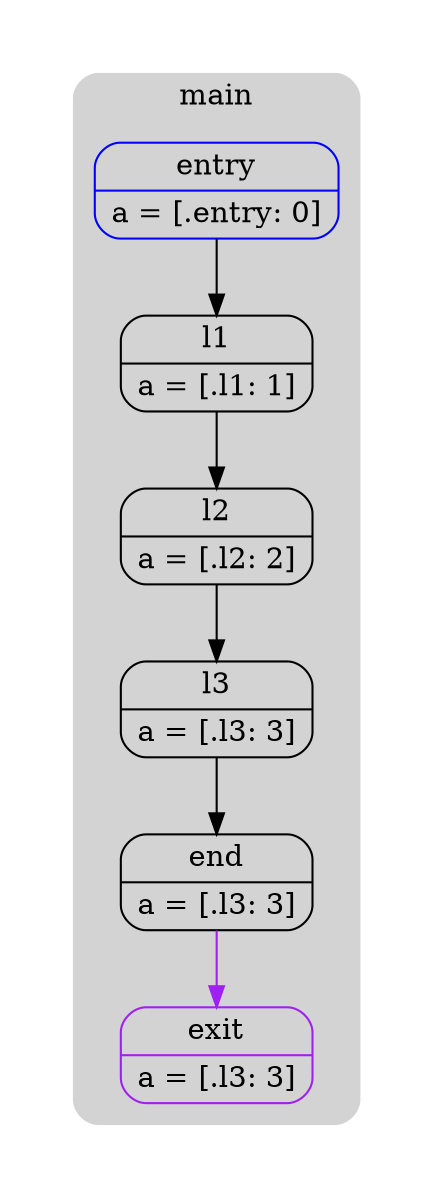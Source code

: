 digraph G {
  compound=true
  subgraph cluster_ {
    peripheries=0
    subgraph cluster_0_wrapper {
      peripheries=0
      margin=15
      subgraph cluster_0 {
        label="main"
        color=darkgray
        style=rounded
        bgcolor=lightgray
        margin=10
        cluster_0_0[label="{entry|a = [.entry: 0]\l}",shape=Mrecord,color=blue]
        cluster_0_1[label="{l1|a = [.l1: 1]\l}",shape=Mrecord,color=black]
        cluster_0_2[label="{l2|a = [.l2: 2]\l}",shape=Mrecord,color=black]
        cluster_0_3[label="{l3|a = [.l3: 3]\l}",shape=Mrecord,color=black]
        cluster_0_4[label="{end|a = [.l3: 3]\l}",shape=Mrecord,color=black]
        cluster_0_exit[label="{exit|a = [.l3: 3]\l}",shape=Mrecord,color=purple]
        cluster_0_0 -> cluster_0_1
        cluster_0_1 -> cluster_0_2
        cluster_0_2 -> cluster_0_3
        cluster_0_3 -> cluster_0_4
        cluster_0_4 -> cluster_0_exit [color=purple]
      }
    }
  }
}
